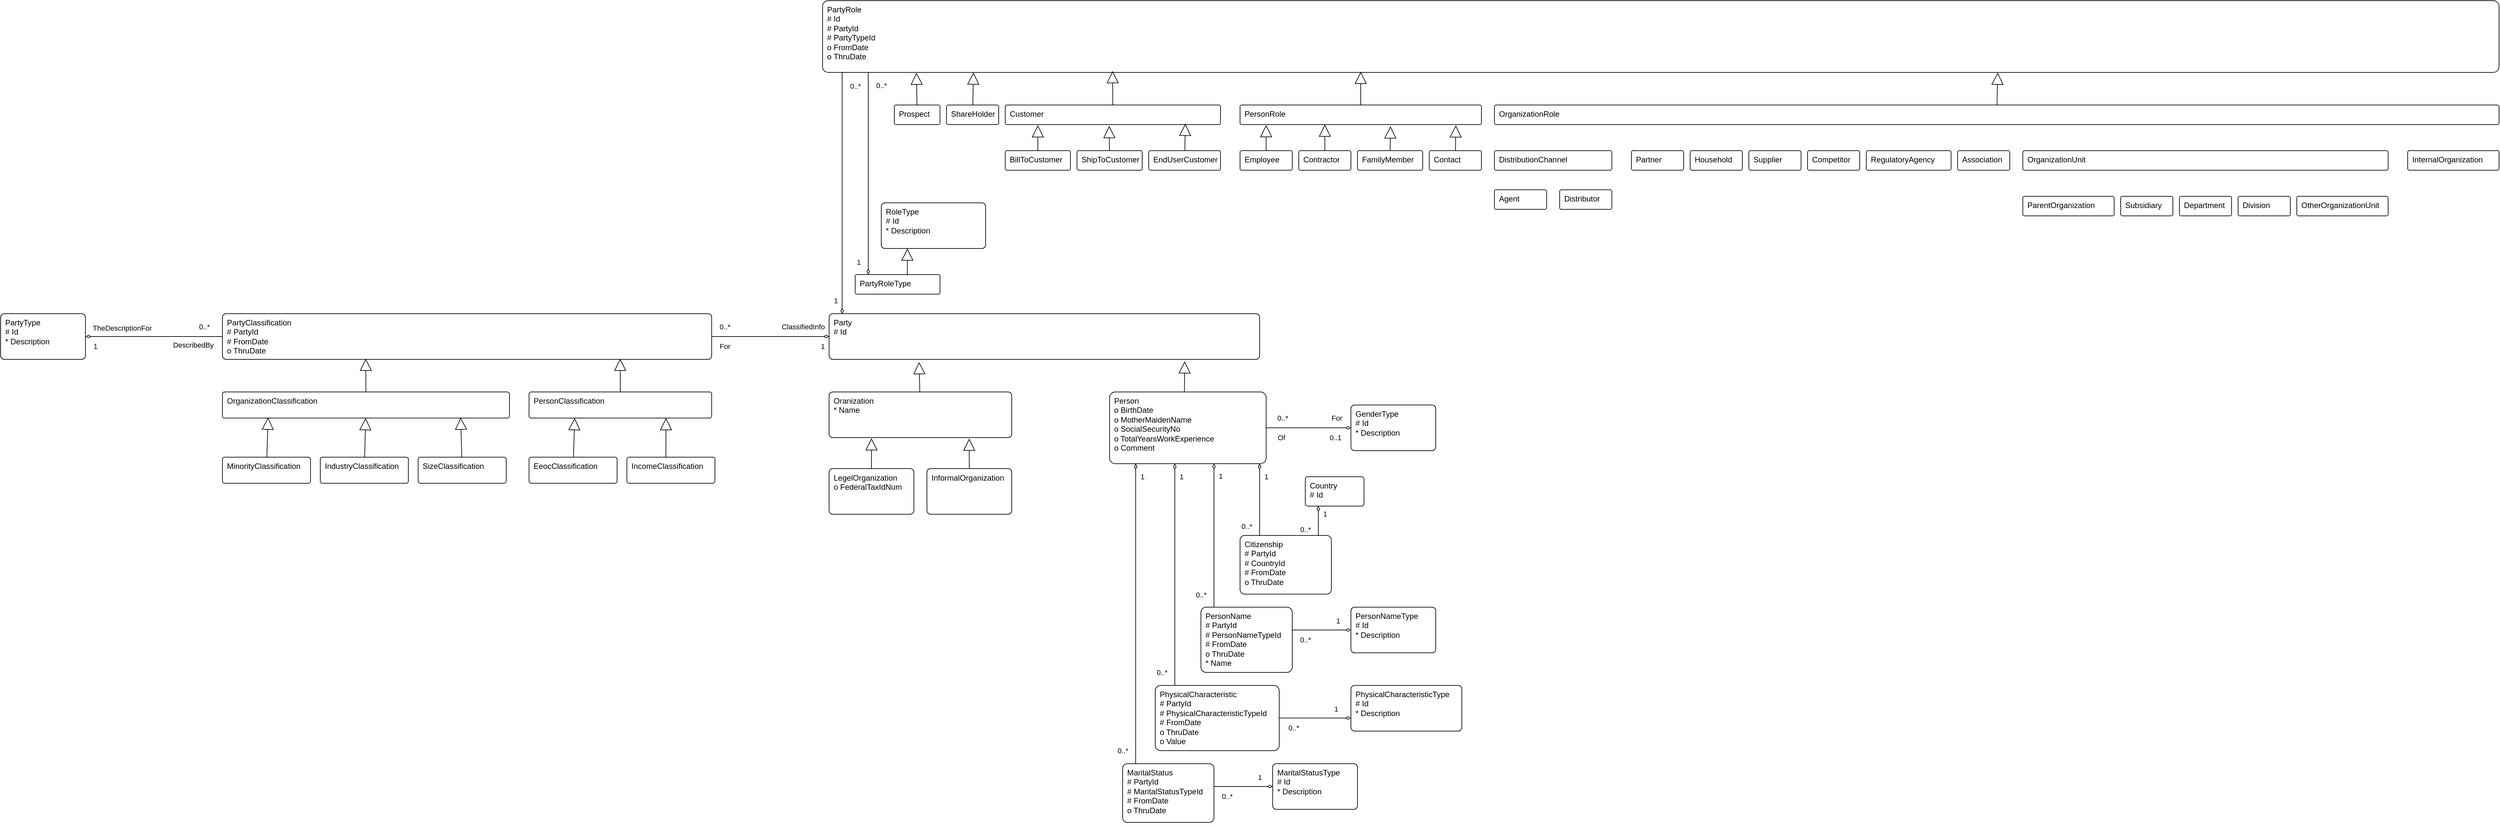 <mxfile version="28.2.5">
  <diagram name="Page-1" id="4uIdvguv9pVf20NWQkQT">
    <mxGraphModel dx="2310" dy="1396" grid="1" gridSize="10" guides="1" tooltips="1" connect="1" arrows="1" fold="1" page="1" pageScale="1" pageWidth="850" pageHeight="1100" math="0" shadow="0">
      <root>
        <mxCell id="0" />
        <mxCell id="1" parent="0" />
        <mxCell id="b6r_saqUjiUizNk9s3t6-1" value="&lt;div&gt;&lt;span style=&quot;background-color: transparent; color: light-dark(rgb(0, 0, 0), rgb(255, 255, 255));&quot;&gt;Party&lt;/span&gt;&lt;/div&gt;&lt;div&gt;&lt;div&gt;# Id&lt;/div&gt;&lt;/div&gt;&lt;div&gt;&lt;span style=&quot;background-color: transparent; color: light-dark(rgb(0, 0, 0), rgb(255, 255, 255));&quot;&gt;&lt;br&gt;&lt;/span&gt;&lt;/div&gt;" style="rounded=1;whiteSpace=wrap;html=1;verticalAlign=top;align=left;spacingTop=0;spacingLeft=5;arcSize=8;" parent="1" vertex="1">
          <mxGeometry x="380" y="90" width="660" height="70" as="geometry" />
        </mxCell>
        <mxCell id="Ks3XvHl5-VVqE8Jf7tJ_-1" value="&lt;div&gt;&lt;span style=&quot;background-color: transparent; color: light-dark(rgb(0, 0, 0), rgb(255, 255, 255));&quot;&gt;Oranization&lt;/span&gt;&lt;/div&gt;&lt;div&gt;&lt;div&gt;* Name&lt;/div&gt;&lt;/div&gt;&lt;div&gt;&lt;span style=&quot;background-color: transparent; color: light-dark(rgb(0, 0, 0), rgb(255, 255, 255));&quot;&gt;&lt;br&gt;&lt;/span&gt;&lt;/div&gt;" style="rounded=1;whiteSpace=wrap;html=1;verticalAlign=top;align=left;spacingTop=0;spacingLeft=5;arcSize=8;" vertex="1" parent="1">
          <mxGeometry x="380" y="210" width="280" height="70" as="geometry" />
        </mxCell>
        <mxCell id="Ks3XvHl5-VVqE8Jf7tJ_-2" value="" style="endArrow=block;endSize=16;endFill=0;html=1;rounded=0;entryX=0.209;entryY=1.06;entryDx=0;entryDy=0;entryPerimeter=0;" edge="1" parent="1" source="Ks3XvHl5-VVqE8Jf7tJ_-1" target="b6r_saqUjiUizNk9s3t6-1">
          <mxGeometry width="160" relative="1" as="geometry">
            <mxPoint x="660" y="160" as="sourcePoint" />
            <mxPoint x="820" y="160" as="targetPoint" />
          </mxGeometry>
        </mxCell>
        <mxCell id="Ks3XvHl5-VVqE8Jf7tJ_-6" style="edgeStyle=orthogonalEdgeStyle;rounded=0;orthogonalLoop=1;jettySize=auto;html=1;startArrow=none;startFill=0;endArrow=diamondThin;endFill=0;" edge="1" parent="1" source="Ks3XvHl5-VVqE8Jf7tJ_-3" target="Ks3XvHl5-VVqE8Jf7tJ_-5">
          <mxGeometry relative="1" as="geometry" />
        </mxCell>
        <mxCell id="Ks3XvHl5-VVqE8Jf7tJ_-7" value="0..*" style="edgeLabel;html=1;align=center;verticalAlign=middle;resizable=0;points=[];" vertex="1" connectable="0" parent="Ks3XvHl5-VVqE8Jf7tJ_-6">
          <mxGeometry x="-0.464" relative="1" as="geometry">
            <mxPoint x="-10" y="-15" as="offset" />
          </mxGeometry>
        </mxCell>
        <mxCell id="Ks3XvHl5-VVqE8Jf7tJ_-8" value="0..1" style="edgeLabel;html=1;align=center;verticalAlign=middle;resizable=0;points=[];" vertex="1" connectable="0" parent="Ks3XvHl5-VVqE8Jf7tJ_-6">
          <mxGeometry x="0.629" relative="1" as="geometry">
            <mxPoint y="15" as="offset" />
          </mxGeometry>
        </mxCell>
        <mxCell id="Ks3XvHl5-VVqE8Jf7tJ_-9" value="Of" style="edgeLabel;html=1;align=center;verticalAlign=middle;resizable=0;points=[];" vertex="1" connectable="0" parent="Ks3XvHl5-VVqE8Jf7tJ_-6">
          <mxGeometry x="-0.644" y="-1" relative="1" as="geometry">
            <mxPoint y="14" as="offset" />
          </mxGeometry>
        </mxCell>
        <mxCell id="Ks3XvHl5-VVqE8Jf7tJ_-10" value="For" style="edgeLabel;html=1;align=center;verticalAlign=middle;resizable=0;points=[];" vertex="1" connectable="0" parent="Ks3XvHl5-VVqE8Jf7tJ_-6">
          <mxGeometry x="0.654" y="1" relative="1" as="geometry">
            <mxPoint y="-14" as="offset" />
          </mxGeometry>
        </mxCell>
        <mxCell id="Ks3XvHl5-VVqE8Jf7tJ_-3" value="&lt;div&gt;&lt;span style=&quot;background-color: transparent; color: light-dark(rgb(0, 0, 0), rgb(255, 255, 255));&quot;&gt;Person&lt;/span&gt;&lt;/div&gt;&lt;div&gt;&lt;div&gt;o BirthDate&lt;/div&gt;&lt;/div&gt;&lt;div&gt;o MotherMaidenName&lt;/div&gt;&lt;div&gt;o SocialSecurityNo&lt;/div&gt;&lt;div&gt;o TotalYearsWorkExperience&lt;/div&gt;&lt;div&gt;o Comment&lt;/div&gt;&lt;div&gt;&lt;span style=&quot;background-color: transparent; color: light-dark(rgb(0, 0, 0), rgb(255, 255, 255));&quot;&gt;&lt;br&gt;&lt;/span&gt;&lt;/div&gt;" style="rounded=1;whiteSpace=wrap;html=1;verticalAlign=top;align=left;spacingTop=0;spacingLeft=5;arcSize=8;" vertex="1" parent="1">
          <mxGeometry x="810" y="210" width="240" height="110" as="geometry" />
        </mxCell>
        <mxCell id="Ks3XvHl5-VVqE8Jf7tJ_-4" value="" style="endArrow=block;endSize=16;endFill=0;html=1;rounded=0;entryX=0.826;entryY=1.043;entryDx=0;entryDy=0;entryPerimeter=0;exitX=0.478;exitY=0.004;exitDx=0;exitDy=0;exitPerimeter=0;" edge="1" parent="1" source="Ks3XvHl5-VVqE8Jf7tJ_-3" target="b6r_saqUjiUizNk9s3t6-1">
          <mxGeometry width="160" relative="1" as="geometry">
            <mxPoint x="650" y="270" as="sourcePoint" />
            <mxPoint x="725" y="200" as="targetPoint" />
          </mxGeometry>
        </mxCell>
        <mxCell id="Ks3XvHl5-VVqE8Jf7tJ_-5" value="&lt;div&gt;&lt;span style=&quot;background-color: transparent; color: light-dark(rgb(0, 0, 0), rgb(255, 255, 255));&quot;&gt;GenderType&lt;/span&gt;&lt;/div&gt;&lt;div&gt;&lt;div&gt;# Id&lt;/div&gt;&lt;/div&gt;&lt;div&gt;* Description&lt;/div&gt;&lt;div&gt;&lt;span style=&quot;background-color: transparent; color: light-dark(rgb(0, 0, 0), rgb(255, 255, 255));&quot;&gt;&lt;br&gt;&lt;/span&gt;&lt;/div&gt;" style="rounded=1;whiteSpace=wrap;html=1;verticalAlign=top;align=left;spacingTop=0;spacingLeft=5;arcSize=8;" vertex="1" parent="1">
          <mxGeometry x="1180" y="230" width="130" height="70" as="geometry" />
        </mxCell>
        <mxCell id="Ks3XvHl5-VVqE8Jf7tJ_-11" value="&lt;div&gt;&lt;span style=&quot;background-color: transparent; color: light-dark(rgb(0, 0, 0), rgb(255, 255, 255));&quot;&gt;LegelOrganization&lt;/span&gt;&lt;/div&gt;&lt;div&gt;&lt;div&gt;o FederalTaxIdNum&lt;/div&gt;&lt;/div&gt;" style="rounded=1;whiteSpace=wrap;html=1;verticalAlign=top;align=left;spacingTop=0;spacingLeft=5;arcSize=8;" vertex="1" parent="1">
          <mxGeometry x="380" y="327.5" width="130" height="70" as="geometry" />
        </mxCell>
        <mxCell id="Ks3XvHl5-VVqE8Jf7tJ_-12" value="&lt;div&gt;&lt;span style=&quot;background-color: transparent; color: light-dark(rgb(0, 0, 0), rgb(255, 255, 255));&quot;&gt;InformalOrganization&lt;/span&gt;&lt;/div&gt;&lt;div&gt;&lt;br&gt;&lt;/div&gt;" style="rounded=1;whiteSpace=wrap;html=1;verticalAlign=top;align=left;spacingTop=0;spacingLeft=5;arcSize=8;" vertex="1" parent="1">
          <mxGeometry x="530" y="327.5" width="130" height="70" as="geometry" />
        </mxCell>
        <mxCell id="Ks3XvHl5-VVqE8Jf7tJ_-13" value="" style="endArrow=block;endSize=16;endFill=0;html=1;rounded=0;" edge="1" parent="1" source="Ks3XvHl5-VVqE8Jf7tJ_-11">
          <mxGeometry width="160" relative="1" as="geometry">
            <mxPoint x="530" y="360" as="sourcePoint" />
            <mxPoint x="445" y="281" as="targetPoint" />
          </mxGeometry>
        </mxCell>
        <mxCell id="Ks3XvHl5-VVqE8Jf7tJ_-14" value="" style="endArrow=block;endSize=16;endFill=0;html=1;rounded=0;entryX=0.767;entryY=1.022;entryDx=0;entryDy=0;entryPerimeter=0;" edge="1" parent="1" source="Ks3XvHl5-VVqE8Jf7tJ_-12" target="Ks3XvHl5-VVqE8Jf7tJ_-1">
          <mxGeometry width="160" relative="1" as="geometry">
            <mxPoint x="570" y="360" as="sourcePoint" />
            <mxPoint x="612" y="310" as="targetPoint" />
          </mxGeometry>
        </mxCell>
        <mxCell id="Ks3XvHl5-VVqE8Jf7tJ_-21" value="&lt;div&gt;&lt;span style=&quot;background-color: transparent; color: light-dark(rgb(0, 0, 0), rgb(255, 255, 255));&quot;&gt;PartyClassification&lt;/span&gt;&lt;/div&gt;&lt;div&gt;&lt;div&gt;# PartyId&lt;/div&gt;&lt;div&gt;# FromDate&lt;/div&gt;&lt;/div&gt;&lt;div&gt;o ThruDate&lt;/div&gt;&lt;div&gt;&lt;span style=&quot;background-color: transparent; color: light-dark(rgb(0, 0, 0), rgb(255, 255, 255));&quot;&gt;&lt;br&gt;&lt;/span&gt;&lt;/div&gt;" style="rounded=1;whiteSpace=wrap;html=1;verticalAlign=top;align=left;spacingTop=0;spacingLeft=5;arcSize=8;" vertex="1" parent="1">
          <mxGeometry x="-550" y="90" width="750" height="70" as="geometry" />
        </mxCell>
        <mxCell id="Ks3XvHl5-VVqE8Jf7tJ_-22" value="&lt;div&gt;&lt;span style=&quot;background-color: transparent; color: light-dark(rgb(0, 0, 0), rgb(255, 255, 255));&quot;&gt;PartyType&lt;/span&gt;&lt;/div&gt;&lt;div&gt;&lt;div&gt;# Id&lt;/div&gt;&lt;/div&gt;&lt;div&gt;* Description&lt;/div&gt;&lt;div&gt;&lt;span style=&quot;background-color: transparent; color: light-dark(rgb(0, 0, 0), rgb(255, 255, 255));&quot;&gt;&lt;br&gt;&lt;/span&gt;&lt;/div&gt;" style="rounded=1;whiteSpace=wrap;html=1;verticalAlign=top;align=left;spacingTop=0;spacingLeft=5;arcSize=8;" vertex="1" parent="1">
          <mxGeometry x="-890" y="90" width="130" height="70" as="geometry" />
        </mxCell>
        <mxCell id="Ks3XvHl5-VVqE8Jf7tJ_-23" style="edgeStyle=orthogonalEdgeStyle;rounded=0;orthogonalLoop=1;jettySize=auto;html=1;startArrow=none;startFill=0;endArrow=diamondThin;endFill=0;" edge="1" parent="1" source="Ks3XvHl5-VVqE8Jf7tJ_-21" target="b6r_saqUjiUizNk9s3t6-1">
          <mxGeometry relative="1" as="geometry">
            <mxPoint x="70" y="130" as="sourcePoint" />
            <mxPoint x="260" y="130" as="targetPoint" />
          </mxGeometry>
        </mxCell>
        <mxCell id="Ks3XvHl5-VVqE8Jf7tJ_-24" value="0..*" style="edgeLabel;html=1;align=center;verticalAlign=middle;resizable=0;points=[];" vertex="1" connectable="0" parent="Ks3XvHl5-VVqE8Jf7tJ_-23">
          <mxGeometry x="-0.464" relative="1" as="geometry">
            <mxPoint x="-28" y="-15" as="offset" />
          </mxGeometry>
        </mxCell>
        <mxCell id="Ks3XvHl5-VVqE8Jf7tJ_-25" value="1" style="edgeLabel;html=1;align=center;verticalAlign=middle;resizable=0;points=[];" vertex="1" connectable="0" parent="Ks3XvHl5-VVqE8Jf7tJ_-23">
          <mxGeometry x="0.629" relative="1" as="geometry">
            <mxPoint x="23" y="15" as="offset" />
          </mxGeometry>
        </mxCell>
        <mxCell id="Ks3XvHl5-VVqE8Jf7tJ_-26" value="For" style="edgeLabel;html=1;align=center;verticalAlign=middle;resizable=0;points=[];rotation=0;" vertex="1" connectable="0" parent="Ks3XvHl5-VVqE8Jf7tJ_-23">
          <mxGeometry x="-0.644" y="-1" relative="1" as="geometry">
            <mxPoint x="-12" y="14" as="offset" />
          </mxGeometry>
        </mxCell>
        <mxCell id="Ks3XvHl5-VVqE8Jf7tJ_-27" value="ClassifiedInfo" style="edgeLabel;html=1;align=center;verticalAlign=middle;resizable=0;points=[];" vertex="1" connectable="0" parent="Ks3XvHl5-VVqE8Jf7tJ_-23">
          <mxGeometry x="0.654" y="1" relative="1" as="geometry">
            <mxPoint x="-9" y="-14" as="offset" />
          </mxGeometry>
        </mxCell>
        <mxCell id="Ks3XvHl5-VVqE8Jf7tJ_-28" style="edgeStyle=orthogonalEdgeStyle;rounded=0;orthogonalLoop=1;jettySize=auto;html=1;startArrow=none;startFill=0;endArrow=diamondThin;endFill=0;" edge="1" parent="1" source="Ks3XvHl5-VVqE8Jf7tJ_-21" target="Ks3XvHl5-VVqE8Jf7tJ_-22">
          <mxGeometry relative="1" as="geometry">
            <mxPoint x="-200" y="190" as="sourcePoint" />
            <mxPoint x="-10" y="190" as="targetPoint" />
          </mxGeometry>
        </mxCell>
        <mxCell id="Ks3XvHl5-VVqE8Jf7tJ_-29" value="0..*" style="edgeLabel;html=1;align=center;verticalAlign=middle;resizable=0;points=[];" vertex="1" connectable="0" parent="Ks3XvHl5-VVqE8Jf7tJ_-28">
          <mxGeometry x="-0.464" relative="1" as="geometry">
            <mxPoint x="28" y="-15" as="offset" />
          </mxGeometry>
        </mxCell>
        <mxCell id="Ks3XvHl5-VVqE8Jf7tJ_-30" value="1" style="edgeLabel;html=1;align=center;verticalAlign=middle;resizable=0;points=[];" vertex="1" connectable="0" parent="Ks3XvHl5-VVqE8Jf7tJ_-28">
          <mxGeometry x="0.629" relative="1" as="geometry">
            <mxPoint x="-24" y="15" as="offset" />
          </mxGeometry>
        </mxCell>
        <mxCell id="Ks3XvHl5-VVqE8Jf7tJ_-31" value="DescribedBy" style="edgeLabel;html=1;align=center;verticalAlign=middle;resizable=0;points=[];" vertex="1" connectable="0" parent="Ks3XvHl5-VVqE8Jf7tJ_-28">
          <mxGeometry x="-0.644" y="-1" relative="1" as="geometry">
            <mxPoint x="-8" y="14" as="offset" />
          </mxGeometry>
        </mxCell>
        <mxCell id="Ks3XvHl5-VVqE8Jf7tJ_-32" value="TheDescriptionFor" style="edgeLabel;html=1;align=center;verticalAlign=middle;resizable=0;points=[];" vertex="1" connectable="0" parent="Ks3XvHl5-VVqE8Jf7tJ_-28">
          <mxGeometry x="0.654" y="1" relative="1" as="geometry">
            <mxPoint x="19" y="-14" as="offset" />
          </mxGeometry>
        </mxCell>
        <mxCell id="Ks3XvHl5-VVqE8Jf7tJ_-33" value="&lt;div&gt;&lt;span style=&quot;background-color: transparent; color: light-dark(rgb(0, 0, 0), rgb(255, 255, 255));&quot;&gt;OrganizationClassification&lt;/span&gt;&lt;/div&gt;" style="rounded=1;whiteSpace=wrap;html=1;verticalAlign=top;align=left;spacingTop=0;spacingLeft=5;arcSize=8;" vertex="1" parent="1">
          <mxGeometry x="-550" y="210" width="440" height="40" as="geometry" />
        </mxCell>
        <mxCell id="Ks3XvHl5-VVqE8Jf7tJ_-34" value="&lt;div&gt;&lt;span style=&quot;background-color: transparent; color: light-dark(rgb(0, 0, 0), rgb(255, 255, 255));&quot;&gt;PersonClassification&lt;/span&gt;&lt;/div&gt;" style="rounded=1;whiteSpace=wrap;html=1;verticalAlign=top;align=left;spacingTop=0;spacingLeft=5;arcSize=8;" vertex="1" parent="1">
          <mxGeometry x="-80" y="210" width="280" height="40" as="geometry" />
        </mxCell>
        <mxCell id="Ks3XvHl5-VVqE8Jf7tJ_-35" value="&lt;div&gt;&lt;span style=&quot;background-color: transparent; color: light-dark(rgb(0, 0, 0), rgb(255, 255, 255));&quot;&gt;MinorityClassification&lt;/span&gt;&lt;/div&gt;" style="rounded=1;whiteSpace=wrap;html=1;verticalAlign=top;align=left;spacingTop=0;spacingLeft=5;arcSize=8;" vertex="1" parent="1">
          <mxGeometry x="-550" y="310" width="135" height="40" as="geometry" />
        </mxCell>
        <mxCell id="Ks3XvHl5-VVqE8Jf7tJ_-36" value="&lt;div&gt;&lt;span style=&quot;background-color: transparent; color: light-dark(rgb(0, 0, 0), rgb(255, 255, 255));&quot;&gt;IndustryClassification&lt;/span&gt;&lt;/div&gt;" style="rounded=1;whiteSpace=wrap;html=1;verticalAlign=top;align=left;spacingTop=0;spacingLeft=5;arcSize=8;" vertex="1" parent="1">
          <mxGeometry x="-400" y="310" width="135" height="40" as="geometry" />
        </mxCell>
        <mxCell id="Ks3XvHl5-VVqE8Jf7tJ_-37" value="&lt;div&gt;&lt;span style=&quot;background-color: transparent; color: light-dark(rgb(0, 0, 0), rgb(255, 255, 255));&quot;&gt;SizeClassification&lt;/span&gt;&lt;/div&gt;" style="rounded=1;whiteSpace=wrap;html=1;verticalAlign=top;align=left;spacingTop=0;spacingLeft=5;arcSize=8;" vertex="1" parent="1">
          <mxGeometry x="-250" y="310" width="135" height="40" as="geometry" />
        </mxCell>
        <mxCell id="Ks3XvHl5-VVqE8Jf7tJ_-38" value="&lt;div&gt;&lt;span style=&quot;background-color: transparent; color: light-dark(rgb(0, 0, 0), rgb(255, 255, 255));&quot;&gt;EeocClassification&lt;/span&gt;&lt;/div&gt;" style="rounded=1;whiteSpace=wrap;html=1;verticalAlign=top;align=left;spacingTop=0;spacingLeft=5;arcSize=8;" vertex="1" parent="1">
          <mxGeometry x="-80" y="310" width="135" height="40" as="geometry" />
        </mxCell>
        <mxCell id="Ks3XvHl5-VVqE8Jf7tJ_-39" value="&lt;div&gt;&lt;span style=&quot;background-color: transparent; color: light-dark(rgb(0, 0, 0), rgb(255, 255, 255));&quot;&gt;IncomeClassification&lt;/span&gt;&lt;/div&gt;" style="rounded=1;whiteSpace=wrap;html=1;verticalAlign=top;align=left;spacingTop=0;spacingLeft=5;arcSize=8;" vertex="1" parent="1">
          <mxGeometry x="70" y="310" width="135" height="40" as="geometry" />
        </mxCell>
        <mxCell id="Ks3XvHl5-VVqE8Jf7tJ_-40" value="" style="endArrow=block;endSize=16;endFill=0;html=1;rounded=0;entryX=0.293;entryY=0.986;entryDx=0;entryDy=0;entryPerimeter=0;" edge="1" parent="1" source="Ks3XvHl5-VVqE8Jf7tJ_-33" target="Ks3XvHl5-VVqE8Jf7tJ_-21">
          <mxGeometry width="160" relative="1" as="geometry">
            <mxPoint x="-150" y="250" as="sourcePoint" />
            <mxPoint x="-96" y="200" as="targetPoint" />
          </mxGeometry>
        </mxCell>
        <mxCell id="Ks3XvHl5-VVqE8Jf7tJ_-41" value="" style="endArrow=block;endSize=16;endFill=0;html=1;rounded=0;entryX=0.813;entryY=0.986;entryDx=0;entryDy=0;entryPerimeter=0;" edge="1" parent="1" source="Ks3XvHl5-VVqE8Jf7tJ_-34" target="Ks3XvHl5-VVqE8Jf7tJ_-21">
          <mxGeometry width="160" relative="1" as="geometry">
            <mxPoint x="60" y="220" as="sourcePoint" />
            <mxPoint x="114" y="170" as="targetPoint" />
          </mxGeometry>
        </mxCell>
        <mxCell id="Ks3XvHl5-VVqE8Jf7tJ_-42" value="" style="endArrow=block;endSize=16;endFill=0;html=1;rounded=0;entryX=0.159;entryY=0.983;entryDx=0;entryDy=0;entryPerimeter=0;" edge="1" parent="1" source="Ks3XvHl5-VVqE8Jf7tJ_-35" target="Ks3XvHl5-VVqE8Jf7tJ_-33">
          <mxGeometry width="160" relative="1" as="geometry">
            <mxPoint x="-100" y="360" as="sourcePoint" />
            <mxPoint x="-38" y="310" as="targetPoint" />
          </mxGeometry>
        </mxCell>
        <mxCell id="Ks3XvHl5-VVqE8Jf7tJ_-43" value="" style="endArrow=block;endSize=16;endFill=0;html=1;rounded=0;" edge="1" parent="1" source="Ks3XvHl5-VVqE8Jf7tJ_-36" target="Ks3XvHl5-VVqE8Jf7tJ_-33">
          <mxGeometry width="160" relative="1" as="geometry">
            <mxPoint x="-170" y="410" as="sourcePoint" />
            <mxPoint x="-40" y="310" as="targetPoint" />
          </mxGeometry>
        </mxCell>
        <mxCell id="Ks3XvHl5-VVqE8Jf7tJ_-44" value="" style="endArrow=block;endSize=16;endFill=0;html=1;rounded=0;entryX=0.83;entryY=0.983;entryDx=0;entryDy=0;entryPerimeter=0;" edge="1" parent="1" source="Ks3XvHl5-VVqE8Jf7tJ_-37" target="Ks3XvHl5-VVqE8Jf7tJ_-33">
          <mxGeometry width="160" relative="1" as="geometry">
            <mxPoint x="-110" y="500" as="sourcePoint" />
            <mxPoint x="20" y="400" as="targetPoint" />
          </mxGeometry>
        </mxCell>
        <mxCell id="Ks3XvHl5-VVqE8Jf7tJ_-45" value="" style="endArrow=block;endSize=16;endFill=0;html=1;rounded=0;entryX=0.25;entryY=1;entryDx=0;entryDy=0;" edge="1" parent="1" source="Ks3XvHl5-VVqE8Jf7tJ_-38" target="Ks3XvHl5-VVqE8Jf7tJ_-34">
          <mxGeometry width="160" relative="1" as="geometry">
            <mxPoint x="-90" y="580" as="sourcePoint" />
            <mxPoint x="40" y="480" as="targetPoint" />
          </mxGeometry>
        </mxCell>
        <mxCell id="Ks3XvHl5-VVqE8Jf7tJ_-46" value="" style="endArrow=block;endSize=16;endFill=0;html=1;rounded=0;entryX=0.75;entryY=1;entryDx=0;entryDy=0;exitX=0.443;exitY=-0.014;exitDx=0;exitDy=0;exitPerimeter=0;" edge="1" parent="1" source="Ks3XvHl5-VVqE8Jf7tJ_-39" target="Ks3XvHl5-VVqE8Jf7tJ_-34">
          <mxGeometry width="160" relative="1" as="geometry">
            <mxPoint x="140" y="560" as="sourcePoint" />
            <mxPoint x="270" y="460" as="targetPoint" />
          </mxGeometry>
        </mxCell>
        <mxCell id="Ks3XvHl5-VVqE8Jf7tJ_-49" style="edgeStyle=orthogonalEdgeStyle;rounded=0;orthogonalLoop=1;jettySize=auto;html=1;endArrow=diamondThin;endFill=0;" edge="1" parent="1" source="Ks3XvHl5-VVqE8Jf7tJ_-47" target="Ks3XvHl5-VVqE8Jf7tJ_-48">
          <mxGeometry relative="1" as="geometry">
            <Array as="points">
              <mxPoint x="1130" y="410" />
              <mxPoint x="1130" y="410" />
            </Array>
          </mxGeometry>
        </mxCell>
        <mxCell id="Ks3XvHl5-VVqE8Jf7tJ_-51" value="1" style="edgeLabel;html=1;align=center;verticalAlign=middle;resizable=0;points=[];" vertex="1" connectable="0" parent="Ks3XvHl5-VVqE8Jf7tJ_-49">
          <mxGeometry x="0.48" y="-2" relative="1" as="geometry">
            <mxPoint x="8" as="offset" />
          </mxGeometry>
        </mxCell>
        <mxCell id="Ks3XvHl5-VVqE8Jf7tJ_-52" value="0..*" style="edgeLabel;html=1;align=center;verticalAlign=middle;resizable=0;points=[];" vertex="1" connectable="0" parent="Ks3XvHl5-VVqE8Jf7tJ_-49">
          <mxGeometry x="-0.574" relative="1" as="geometry">
            <mxPoint x="-20" as="offset" />
          </mxGeometry>
        </mxCell>
        <mxCell id="Ks3XvHl5-VVqE8Jf7tJ_-47" value="&lt;div&gt;&lt;span style=&quot;background-color: transparent; color: light-dark(rgb(0, 0, 0), rgb(255, 255, 255));&quot;&gt;Citizenship&lt;/span&gt;&lt;/div&gt;&lt;div&gt;&lt;div&gt;#&amp;nbsp;&lt;span style=&quot;background-color: transparent; color: light-dark(rgb(0, 0, 0), rgb(255, 255, 255));&quot;&gt;PartyId&lt;/span&gt;&lt;/div&gt;&lt;/div&gt;&lt;div&gt;# CountryId&lt;/div&gt;&lt;div&gt;# FromDate&lt;/div&gt;&lt;div&gt;o ThruDate&lt;/div&gt;&lt;div&gt;&lt;span style=&quot;background-color: transparent; color: light-dark(rgb(0, 0, 0), rgb(255, 255, 255));&quot;&gt;&lt;br&gt;&lt;/span&gt;&lt;/div&gt;" style="rounded=1;whiteSpace=wrap;html=1;verticalAlign=top;align=left;spacingTop=0;spacingLeft=5;arcSize=8;" vertex="1" parent="1">
          <mxGeometry x="1010" y="430" width="140" height="90" as="geometry" />
        </mxCell>
        <mxCell id="Ks3XvHl5-VVqE8Jf7tJ_-48" value="&lt;div&gt;&lt;span style=&quot;background-color: transparent; color: light-dark(rgb(0, 0, 0), rgb(255, 255, 255));&quot;&gt;Country&lt;/span&gt;&lt;/div&gt;&lt;div&gt;&lt;div&gt;# Id&lt;/div&gt;&lt;/div&gt;&lt;div&gt;&lt;span style=&quot;background-color: transparent; color: light-dark(rgb(0, 0, 0), rgb(255, 255, 255));&quot;&gt;&lt;br&gt;&lt;/span&gt;&lt;/div&gt;" style="rounded=1;whiteSpace=wrap;html=1;verticalAlign=top;align=left;spacingTop=0;spacingLeft=5;arcSize=8;" vertex="1" parent="1">
          <mxGeometry x="1110" y="340" width="90" height="45" as="geometry" />
        </mxCell>
        <mxCell id="Ks3XvHl5-VVqE8Jf7tJ_-50" style="edgeStyle=orthogonalEdgeStyle;rounded=0;orthogonalLoop=1;jettySize=auto;html=1;endArrow=diamondThin;endFill=0;" edge="1" parent="1" source="Ks3XvHl5-VVqE8Jf7tJ_-47" target="Ks3XvHl5-VVqE8Jf7tJ_-3">
          <mxGeometry relative="1" as="geometry">
            <mxPoint x="1050" y="445" as="sourcePoint" />
            <mxPoint x="1050" y="380" as="targetPoint" />
            <Array as="points">
              <mxPoint x="1040" y="350" />
              <mxPoint x="1040" y="350" />
            </Array>
          </mxGeometry>
        </mxCell>
        <mxCell id="Ks3XvHl5-VVqE8Jf7tJ_-53" value="0..*" style="edgeLabel;html=1;align=center;verticalAlign=middle;resizable=0;points=[];" vertex="1" connectable="0" parent="Ks3XvHl5-VVqE8Jf7tJ_-50">
          <mxGeometry x="-0.747" y="1" relative="1" as="geometry">
            <mxPoint x="-19" as="offset" />
          </mxGeometry>
        </mxCell>
        <mxCell id="Ks3XvHl5-VVqE8Jf7tJ_-54" value="1" style="edgeLabel;html=1;align=center;verticalAlign=middle;resizable=0;points=[];" vertex="1" connectable="0" parent="Ks3XvHl5-VVqE8Jf7tJ_-50">
          <mxGeometry x="0.713" y="1" relative="1" as="geometry">
            <mxPoint x="11" y="4" as="offset" />
          </mxGeometry>
        </mxCell>
        <mxCell id="Ks3XvHl5-VVqE8Jf7tJ_-55" value="&lt;div&gt;&lt;span style=&quot;background-color: transparent; color: light-dark(rgb(0, 0, 0), rgb(255, 255, 255));&quot;&gt;PersonName&lt;/span&gt;&lt;/div&gt;&lt;div&gt;&lt;div&gt;# PartyId&lt;/div&gt;&lt;/div&gt;&lt;div&gt;# PersonNameTypeId&lt;/div&gt;&lt;div&gt;# FromDate&lt;/div&gt;&lt;div&gt;o ThruDate&lt;/div&gt;&lt;div&gt;* Name&lt;/div&gt;&lt;div&gt;&lt;span style=&quot;background-color: transparent; color: light-dark(rgb(0, 0, 0), rgb(255, 255, 255));&quot;&gt;&lt;br&gt;&lt;/span&gt;&lt;/div&gt;" style="rounded=1;whiteSpace=wrap;html=1;verticalAlign=top;align=left;spacingTop=0;spacingLeft=5;arcSize=8;" vertex="1" parent="1">
          <mxGeometry x="950" y="540" width="140" height="100" as="geometry" />
        </mxCell>
        <mxCell id="Ks3XvHl5-VVqE8Jf7tJ_-56" value="&lt;div&gt;&lt;span style=&quot;background-color: transparent; color: light-dark(rgb(0, 0, 0), rgb(255, 255, 255));&quot;&gt;PersonNameType&lt;/span&gt;&lt;/div&gt;&lt;div&gt;&lt;div&gt;# Id&lt;/div&gt;&lt;/div&gt;&lt;div&gt;* Description&lt;/div&gt;&lt;div&gt;&lt;span style=&quot;background-color: transparent; color: light-dark(rgb(0, 0, 0), rgb(255, 255, 255));&quot;&gt;&lt;br&gt;&lt;/span&gt;&lt;/div&gt;" style="rounded=1;whiteSpace=wrap;html=1;verticalAlign=top;align=left;spacingTop=0;spacingLeft=5;arcSize=8;" vertex="1" parent="1">
          <mxGeometry x="1180" y="540" width="130" height="70" as="geometry" />
        </mxCell>
        <mxCell id="Ks3XvHl5-VVqE8Jf7tJ_-57" style="edgeStyle=orthogonalEdgeStyle;rounded=0;orthogonalLoop=1;jettySize=auto;html=1;endArrow=diamondThin;endFill=0;" edge="1" parent="1" source="Ks3XvHl5-VVqE8Jf7tJ_-55" target="Ks3XvHl5-VVqE8Jf7tJ_-3">
          <mxGeometry relative="1" as="geometry">
            <mxPoint x="950" y="510" as="sourcePoint" />
            <mxPoint x="950" y="390" as="targetPoint" />
            <Array as="points">
              <mxPoint x="970" y="380" />
              <mxPoint x="970" y="380" />
            </Array>
          </mxGeometry>
        </mxCell>
        <mxCell id="Ks3XvHl5-VVqE8Jf7tJ_-58" value="0..*" style="edgeLabel;html=1;align=center;verticalAlign=middle;resizable=0;points=[];" vertex="1" connectable="0" parent="Ks3XvHl5-VVqE8Jf7tJ_-57">
          <mxGeometry x="-0.747" y="1" relative="1" as="geometry">
            <mxPoint x="-19" y="9" as="offset" />
          </mxGeometry>
        </mxCell>
        <mxCell id="Ks3XvHl5-VVqE8Jf7tJ_-59" value="1" style="edgeLabel;html=1;align=center;verticalAlign=middle;resizable=0;points=[];" vertex="1" connectable="0" parent="Ks3XvHl5-VVqE8Jf7tJ_-57">
          <mxGeometry x="0.713" y="1" relative="1" as="geometry">
            <mxPoint x="11" y="-13" as="offset" />
          </mxGeometry>
        </mxCell>
        <mxCell id="Ks3XvHl5-VVqE8Jf7tJ_-60" style="edgeStyle=orthogonalEdgeStyle;rounded=0;orthogonalLoop=1;jettySize=auto;html=1;endArrow=diamondThin;endFill=0;" edge="1" parent="1" source="Ks3XvHl5-VVqE8Jf7tJ_-55" target="Ks3XvHl5-VVqE8Jf7tJ_-56">
          <mxGeometry relative="1" as="geometry">
            <mxPoint x="1130" y="820" as="sourcePoint" />
            <mxPoint x="1130" y="590" as="targetPoint" />
            <Array as="points">
              <mxPoint x="1110" y="575" />
              <mxPoint x="1110" y="575" />
            </Array>
          </mxGeometry>
        </mxCell>
        <mxCell id="Ks3XvHl5-VVqE8Jf7tJ_-61" value="0..*" style="edgeLabel;html=1;align=center;verticalAlign=middle;resizable=0;points=[];" vertex="1" connectable="0" parent="Ks3XvHl5-VVqE8Jf7tJ_-60">
          <mxGeometry x="-0.747" y="1" relative="1" as="geometry">
            <mxPoint x="8" y="16" as="offset" />
          </mxGeometry>
        </mxCell>
        <mxCell id="Ks3XvHl5-VVqE8Jf7tJ_-62" value="1" style="edgeLabel;html=1;align=center;verticalAlign=middle;resizable=0;points=[];" vertex="1" connectable="0" parent="Ks3XvHl5-VVqE8Jf7tJ_-60">
          <mxGeometry x="0.713" y="1" relative="1" as="geometry">
            <mxPoint x="-7" y="-13" as="offset" />
          </mxGeometry>
        </mxCell>
        <mxCell id="Ks3XvHl5-VVqE8Jf7tJ_-63" value="&lt;div&gt;&lt;span style=&quot;background-color: transparent; color: light-dark(rgb(0, 0, 0), rgb(255, 255, 255));&quot;&gt;PhysicalCharacteristic&lt;/span&gt;&lt;/div&gt;&lt;div&gt;&lt;div&gt;# PartyId&lt;/div&gt;&lt;/div&gt;&lt;div&gt;#&amp;nbsp;&lt;span style=&quot;color: light-dark(rgb(0, 0, 0), rgb(255, 255, 255)); background-color: transparent;&quot;&gt;PhysicalCharacteristic&lt;/span&gt;&lt;span style=&quot;color: light-dark(rgb(0, 0, 0), rgb(255, 255, 255)); background-color: transparent;&quot;&gt;Type&lt;/span&gt;Id&lt;/div&gt;&lt;div&gt;# FromDate&lt;/div&gt;&lt;div&gt;o ThruDate&lt;/div&gt;&lt;div&gt;o Value&lt;/div&gt;&lt;div&gt;&lt;span style=&quot;background-color: transparent; color: light-dark(rgb(0, 0, 0), rgb(255, 255, 255));&quot;&gt;&lt;br&gt;&lt;/span&gt;&lt;/div&gt;" style="rounded=1;whiteSpace=wrap;html=1;verticalAlign=top;align=left;spacingTop=0;spacingLeft=5;arcSize=8;" vertex="1" parent="1">
          <mxGeometry x="880" y="660" width="190" height="100" as="geometry" />
        </mxCell>
        <mxCell id="Ks3XvHl5-VVqE8Jf7tJ_-64" value="&lt;div&gt;&lt;span style=&quot;background-color: transparent; color: light-dark(rgb(0, 0, 0), rgb(255, 255, 255));&quot;&gt;PhysicalCharacteristic&lt;/span&gt;&lt;span style=&quot;background-color: transparent; color: light-dark(rgb(0, 0, 0), rgb(255, 255, 255));&quot;&gt;Type&lt;/span&gt;&lt;/div&gt;&lt;div&gt;&lt;div&gt;# Id&lt;/div&gt;&lt;/div&gt;&lt;div&gt;* Description&lt;/div&gt;&lt;div&gt;&lt;span style=&quot;background-color: transparent; color: light-dark(rgb(0, 0, 0), rgb(255, 255, 255));&quot;&gt;&lt;br&gt;&lt;/span&gt;&lt;/div&gt;" style="rounded=1;whiteSpace=wrap;html=1;verticalAlign=top;align=left;spacingTop=0;spacingLeft=5;arcSize=8;" vertex="1" parent="1">
          <mxGeometry x="1180" y="660" width="170" height="70" as="geometry" />
        </mxCell>
        <mxCell id="Ks3XvHl5-VVqE8Jf7tJ_-65" style="edgeStyle=orthogonalEdgeStyle;rounded=0;orthogonalLoop=1;jettySize=auto;html=1;endArrow=diamondThin;endFill=0;" edge="1" parent="1" source="Ks3XvHl5-VVqE8Jf7tJ_-63" target="Ks3XvHl5-VVqE8Jf7tJ_-64">
          <mxGeometry relative="1" as="geometry">
            <mxPoint x="1060" y="700" as="sourcePoint" />
            <mxPoint x="1150" y="700" as="targetPoint" />
            <Array as="points">
              <mxPoint x="1050" y="695" />
              <mxPoint x="1050" y="695" />
            </Array>
          </mxGeometry>
        </mxCell>
        <mxCell id="Ks3XvHl5-VVqE8Jf7tJ_-66" value="0..*" style="edgeLabel;html=1;align=center;verticalAlign=middle;resizable=0;points=[];" vertex="1" connectable="0" parent="Ks3XvHl5-VVqE8Jf7tJ_-65">
          <mxGeometry x="-0.747" y="1" relative="1" as="geometry">
            <mxPoint x="8" y="16" as="offset" />
          </mxGeometry>
        </mxCell>
        <mxCell id="Ks3XvHl5-VVqE8Jf7tJ_-67" value="1" style="edgeLabel;html=1;align=center;verticalAlign=middle;resizable=0;points=[];" vertex="1" connectable="0" parent="Ks3XvHl5-VVqE8Jf7tJ_-65">
          <mxGeometry x="0.713" y="1" relative="1" as="geometry">
            <mxPoint x="-7" y="-13" as="offset" />
          </mxGeometry>
        </mxCell>
        <mxCell id="Ks3XvHl5-VVqE8Jf7tJ_-68" style="edgeStyle=orthogonalEdgeStyle;rounded=0;orthogonalLoop=1;jettySize=auto;html=1;endArrow=diamondThin;endFill=0;" edge="1" parent="1" source="Ks3XvHl5-VVqE8Jf7tJ_-63" target="Ks3XvHl5-VVqE8Jf7tJ_-3">
          <mxGeometry relative="1" as="geometry">
            <mxPoint x="890" y="650" as="sourcePoint" />
            <mxPoint x="890" y="430" as="targetPoint" />
            <Array as="points">
              <mxPoint x="910" y="410" />
              <mxPoint x="910" y="410" />
            </Array>
          </mxGeometry>
        </mxCell>
        <mxCell id="Ks3XvHl5-VVqE8Jf7tJ_-69" value="0..*" style="edgeLabel;html=1;align=center;verticalAlign=middle;resizable=0;points=[];" vertex="1" connectable="0" parent="Ks3XvHl5-VVqE8Jf7tJ_-68">
          <mxGeometry x="-0.747" y="1" relative="1" as="geometry">
            <mxPoint x="-19" y="23" as="offset" />
          </mxGeometry>
        </mxCell>
        <mxCell id="Ks3XvHl5-VVqE8Jf7tJ_-70" value="1" style="edgeLabel;html=1;align=center;verticalAlign=middle;resizable=0;points=[];" vertex="1" connectable="0" parent="Ks3XvHl5-VVqE8Jf7tJ_-68">
          <mxGeometry x="0.713" y="1" relative="1" as="geometry">
            <mxPoint x="11" y="-29" as="offset" />
          </mxGeometry>
        </mxCell>
        <mxCell id="Ks3XvHl5-VVqE8Jf7tJ_-71" value="&lt;div&gt;&lt;span style=&quot;background-color: transparent; color: light-dark(rgb(0, 0, 0), rgb(255, 255, 255));&quot;&gt;MaritalStatus&lt;/span&gt;&lt;/div&gt;&lt;div&gt;&lt;div&gt;#&amp;nbsp;&lt;span style=&quot;background-color: transparent; color: light-dark(rgb(0, 0, 0), rgb(255, 255, 255));&quot;&gt;PartyId&lt;/span&gt;&lt;/div&gt;&lt;/div&gt;&lt;div&gt;#&amp;nbsp;&lt;span style=&quot;color: light-dark(rgb(0, 0, 0), rgb(255, 255, 255)); background-color: transparent;&quot;&gt;MaritalStatus&lt;/span&gt;&lt;span style=&quot;color: light-dark(rgb(0, 0, 0), rgb(255, 255, 255)); background-color: transparent;&quot;&gt;Type&lt;/span&gt;Id&lt;/div&gt;&lt;div&gt;# FromDate&lt;/div&gt;&lt;div&gt;o ThruDate&lt;/div&gt;&lt;div&gt;&lt;span style=&quot;background-color: transparent; color: light-dark(rgb(0, 0, 0), rgb(255, 255, 255));&quot;&gt;&lt;br&gt;&lt;/span&gt;&lt;/div&gt;" style="rounded=1;whiteSpace=wrap;html=1;verticalAlign=top;align=left;spacingTop=0;spacingLeft=5;arcSize=8;" vertex="1" parent="1">
          <mxGeometry x="830" y="780" width="140" height="90" as="geometry" />
        </mxCell>
        <mxCell id="Ks3XvHl5-VVqE8Jf7tJ_-72" value="&lt;div&gt;&lt;span style=&quot;background-color: transparent; color: light-dark(rgb(0, 0, 0), rgb(255, 255, 255));&quot;&gt;MaritalStatus&lt;/span&gt;&lt;span style=&quot;background-color: transparent; color: light-dark(rgb(0, 0, 0), rgb(255, 255, 255));&quot;&gt;Type&lt;/span&gt;&lt;/div&gt;&lt;div&gt;&lt;div&gt;# Id&lt;/div&gt;&lt;/div&gt;&lt;div&gt;* Description&lt;/div&gt;&lt;div&gt;&lt;span style=&quot;background-color: transparent; color: light-dark(rgb(0, 0, 0), rgb(255, 255, 255));&quot;&gt;&lt;br&gt;&lt;/span&gt;&lt;/div&gt;" style="rounded=1;whiteSpace=wrap;html=1;verticalAlign=top;align=left;spacingTop=0;spacingLeft=5;arcSize=8;" vertex="1" parent="1">
          <mxGeometry x="1060" y="780" width="130" height="70" as="geometry" />
        </mxCell>
        <mxCell id="Ks3XvHl5-VVqE8Jf7tJ_-73" style="edgeStyle=orthogonalEdgeStyle;rounded=0;orthogonalLoop=1;jettySize=auto;html=1;endArrow=diamondThin;endFill=0;" edge="1" parent="1" source="Ks3XvHl5-VVqE8Jf7tJ_-71" target="Ks3XvHl5-VVqE8Jf7tJ_-72">
          <mxGeometry relative="1" as="geometry">
            <mxPoint x="1050" y="885" as="sourcePoint" />
            <mxPoint x="1160" y="885" as="targetPoint" />
            <Array as="points">
              <mxPoint x="1040" y="815" />
              <mxPoint x="1040" y="815" />
            </Array>
          </mxGeometry>
        </mxCell>
        <mxCell id="Ks3XvHl5-VVqE8Jf7tJ_-74" value="0..*" style="edgeLabel;html=1;align=center;verticalAlign=middle;resizable=0;points=[];" vertex="1" connectable="0" parent="Ks3XvHl5-VVqE8Jf7tJ_-73">
          <mxGeometry x="-0.747" y="1" relative="1" as="geometry">
            <mxPoint x="8" y="16" as="offset" />
          </mxGeometry>
        </mxCell>
        <mxCell id="Ks3XvHl5-VVqE8Jf7tJ_-75" value="1" style="edgeLabel;html=1;align=center;verticalAlign=middle;resizable=0;points=[];" vertex="1" connectable="0" parent="Ks3XvHl5-VVqE8Jf7tJ_-73">
          <mxGeometry x="0.713" y="1" relative="1" as="geometry">
            <mxPoint x="-7" y="-13" as="offset" />
          </mxGeometry>
        </mxCell>
        <mxCell id="Ks3XvHl5-VVqE8Jf7tJ_-76" style="edgeStyle=orthogonalEdgeStyle;rounded=0;orthogonalLoop=1;jettySize=auto;html=1;endArrow=diamondThin;endFill=0;" edge="1" parent="1" source="Ks3XvHl5-VVqE8Jf7tJ_-71" target="Ks3XvHl5-VVqE8Jf7tJ_-3">
          <mxGeometry relative="1" as="geometry">
            <mxPoint x="850" y="790" as="sourcePoint" />
            <mxPoint x="850" y="450" as="targetPoint" />
            <Array as="points">
              <mxPoint x="850" y="430" />
              <mxPoint x="850" y="430" />
            </Array>
          </mxGeometry>
        </mxCell>
        <mxCell id="Ks3XvHl5-VVqE8Jf7tJ_-77" value="0..*" style="edgeLabel;html=1;align=center;verticalAlign=middle;resizable=0;points=[];" vertex="1" connectable="0" parent="Ks3XvHl5-VVqE8Jf7tJ_-76">
          <mxGeometry x="-0.747" y="1" relative="1" as="geometry">
            <mxPoint x="-19" y="38" as="offset" />
          </mxGeometry>
        </mxCell>
        <mxCell id="Ks3XvHl5-VVqE8Jf7tJ_-78" value="1" style="edgeLabel;html=1;align=center;verticalAlign=middle;resizable=0;points=[];" vertex="1" connectable="0" parent="Ks3XvHl5-VVqE8Jf7tJ_-76">
          <mxGeometry x="0.713" y="1" relative="1" as="geometry">
            <mxPoint x="11" y="-46" as="offset" />
          </mxGeometry>
        </mxCell>
        <mxCell id="Ks3XvHl5-VVqE8Jf7tJ_-79" value="&lt;div&gt;&lt;span style=&quot;background-color: transparent; color: light-dark(rgb(0, 0, 0), rgb(255, 255, 255));&quot;&gt;PartyRole&lt;/span&gt;&lt;/div&gt;&lt;div&gt;&lt;span style=&quot;background-color: transparent; color: light-dark(rgb(0, 0, 0), rgb(255, 255, 255));&quot;&gt;# Id&lt;/span&gt;&lt;/div&gt;&lt;div&gt;&lt;span style=&quot;background-color: transparent; color: light-dark(rgb(0, 0, 0), rgb(255, 255, 255));&quot;&gt;# PartyId&lt;/span&gt;&lt;/div&gt;&lt;div&gt;&lt;span style=&quot;background-color: transparent; color: light-dark(rgb(0, 0, 0), rgb(255, 255, 255));&quot;&gt;# PartyTypeId&lt;/span&gt;&lt;/div&gt;&lt;div&gt;&lt;div&gt;o&amp;nbsp;&lt;span style=&quot;background-color: transparent; color: light-dark(rgb(0, 0, 0), rgb(255, 255, 255));&quot;&gt;FromDate&lt;/span&gt;&lt;/div&gt;&lt;/div&gt;&lt;div&gt;o&amp;nbsp;&lt;span style=&quot;background-color: transparent; color: light-dark(rgb(0, 0, 0), rgb(255, 255, 255));&quot;&gt;ThruDate&lt;/span&gt;&lt;/div&gt;&lt;div&gt;&lt;span style=&quot;background-color: transparent; color: light-dark(rgb(0, 0, 0), rgb(255, 255, 255));&quot;&gt;&lt;br&gt;&lt;/span&gt;&lt;/div&gt;" style="rounded=1;whiteSpace=wrap;html=1;verticalAlign=top;align=left;spacingTop=0;spacingLeft=5;arcSize=8;" vertex="1" parent="1">
          <mxGeometry x="370" y="-390" width="2570" height="110" as="geometry" />
        </mxCell>
        <mxCell id="Ks3XvHl5-VVqE8Jf7tJ_-81" value="&lt;div&gt;&lt;span style=&quot;background-color: transparent; color: light-dark(rgb(0, 0, 0), rgb(255, 255, 255));&quot;&gt;Prospect&lt;/span&gt;&lt;/div&gt;&lt;div&gt;&lt;span style=&quot;background-color: transparent; color: light-dark(rgb(0, 0, 0), rgb(255, 255, 255));&quot;&gt;&lt;br&gt;&lt;/span&gt;&lt;/div&gt;" style="rounded=1;whiteSpace=wrap;html=1;verticalAlign=top;align=left;spacingTop=0;spacingLeft=5;arcSize=8;" vertex="1" parent="1">
          <mxGeometry x="480" y="-230" width="70" height="30" as="geometry" />
        </mxCell>
        <mxCell id="Ks3XvHl5-VVqE8Jf7tJ_-82" value="&lt;div&gt;ShareHolder&lt;/div&gt;" style="rounded=1;whiteSpace=wrap;html=1;verticalAlign=top;align=left;spacingTop=0;spacingLeft=5;arcSize=8;" vertex="1" parent="1">
          <mxGeometry x="560" y="-230" width="80" height="30" as="geometry" />
        </mxCell>
        <mxCell id="Ks3XvHl5-VVqE8Jf7tJ_-84" value="&lt;div&gt;Customer&lt;/div&gt;" style="rounded=1;whiteSpace=wrap;html=1;verticalAlign=top;align=left;spacingTop=0;spacingLeft=5;arcSize=8;" vertex="1" parent="1">
          <mxGeometry x="650" y="-230" width="330" height="30" as="geometry" />
        </mxCell>
        <mxCell id="Ks3XvHl5-VVqE8Jf7tJ_-85" value="&lt;div&gt;BillToCustomer&lt;/div&gt;" style="rounded=1;whiteSpace=wrap;html=1;verticalAlign=top;align=left;spacingTop=0;spacingLeft=5;arcSize=8;" vertex="1" parent="1">
          <mxGeometry x="650" y="-160" width="100" height="30" as="geometry" />
        </mxCell>
        <mxCell id="Ks3XvHl5-VVqE8Jf7tJ_-86" value="&lt;div&gt;ShipToCustomer&lt;/div&gt;" style="rounded=1;whiteSpace=wrap;html=1;verticalAlign=top;align=left;spacingTop=0;spacingLeft=5;arcSize=8;" vertex="1" parent="1">
          <mxGeometry x="760" y="-160" width="100" height="30" as="geometry" />
        </mxCell>
        <mxCell id="Ks3XvHl5-VVqE8Jf7tJ_-87" value="&lt;div&gt;EndUserCustomer&lt;/div&gt;" style="rounded=1;whiteSpace=wrap;html=1;verticalAlign=top;align=left;spacingTop=0;spacingLeft=5;arcSize=8;" vertex="1" parent="1">
          <mxGeometry x="870" y="-160" width="110" height="30" as="geometry" />
        </mxCell>
        <mxCell id="Ks3XvHl5-VVqE8Jf7tJ_-88" value="&lt;div&gt;PersonRole&lt;/div&gt;" style="rounded=1;whiteSpace=wrap;html=1;verticalAlign=top;align=left;spacingTop=0;spacingLeft=5;arcSize=8;" vertex="1" parent="1">
          <mxGeometry x="1010" y="-230" width="370" height="30" as="geometry" />
        </mxCell>
        <mxCell id="Ks3XvHl5-VVqE8Jf7tJ_-89" value="&lt;div&gt;Employee&lt;/div&gt;" style="rounded=1;whiteSpace=wrap;html=1;verticalAlign=top;align=left;spacingTop=0;spacingLeft=5;arcSize=8;" vertex="1" parent="1">
          <mxGeometry x="1010" y="-160" width="80" height="30" as="geometry" />
        </mxCell>
        <mxCell id="Ks3XvHl5-VVqE8Jf7tJ_-90" value="&lt;div&gt;Contractor&lt;/div&gt;" style="rounded=1;whiteSpace=wrap;html=1;verticalAlign=top;align=left;spacingTop=0;spacingLeft=5;arcSize=8;" vertex="1" parent="1">
          <mxGeometry x="1100" y="-160" width="80" height="30" as="geometry" />
        </mxCell>
        <mxCell id="Ks3XvHl5-VVqE8Jf7tJ_-91" value="&lt;div&gt;FamilyMember&lt;/div&gt;" style="rounded=1;whiteSpace=wrap;html=1;verticalAlign=top;align=left;spacingTop=0;spacingLeft=5;arcSize=8;" vertex="1" parent="1">
          <mxGeometry x="1190" y="-160" width="100" height="30" as="geometry" />
        </mxCell>
        <mxCell id="Ks3XvHl5-VVqE8Jf7tJ_-92" value="&lt;div&gt;Contact&lt;/div&gt;" style="rounded=1;whiteSpace=wrap;html=1;verticalAlign=top;align=left;spacingTop=0;spacingLeft=5;arcSize=8;" vertex="1" parent="1">
          <mxGeometry x="1300" y="-160" width="80" height="30" as="geometry" />
        </mxCell>
        <mxCell id="Ks3XvHl5-VVqE8Jf7tJ_-93" style="edgeStyle=orthogonalEdgeStyle;rounded=0;orthogonalLoop=1;jettySize=auto;html=1;endArrow=diamondThin;endFill=0;" edge="1" parent="1" source="Ks3XvHl5-VVqE8Jf7tJ_-79" target="b6r_saqUjiUizNk9s3t6-1">
          <mxGeometry relative="1" as="geometry">
            <mxPoint x="470" y="290" as="sourcePoint" />
            <mxPoint x="160" y="-180" as="targetPoint" />
            <Array as="points">
              <mxPoint x="400" y="-10" />
              <mxPoint x="400" y="-10" />
            </Array>
          </mxGeometry>
        </mxCell>
        <mxCell id="Ks3XvHl5-VVqE8Jf7tJ_-94" value="0..*" style="edgeLabel;html=1;align=center;verticalAlign=middle;resizable=0;points=[];" vertex="1" connectable="0" parent="Ks3XvHl5-VVqE8Jf7tJ_-93">
          <mxGeometry x="-0.747" y="1" relative="1" as="geometry">
            <mxPoint x="19" y="-26" as="offset" />
          </mxGeometry>
        </mxCell>
        <mxCell id="Ks3XvHl5-VVqE8Jf7tJ_-95" value="1" style="edgeLabel;html=1;align=center;verticalAlign=middle;resizable=0;points=[];" vertex="1" connectable="0" parent="Ks3XvHl5-VVqE8Jf7tJ_-93">
          <mxGeometry x="0.713" y="1" relative="1" as="geometry">
            <mxPoint x="-11" y="33" as="offset" />
          </mxGeometry>
        </mxCell>
        <mxCell id="Ks3XvHl5-VVqE8Jf7tJ_-96" value="&lt;div&gt;OrganizationRole&lt;/div&gt;" style="rounded=1;whiteSpace=wrap;html=1;verticalAlign=top;align=left;spacingTop=0;spacingLeft=5;arcSize=8;" vertex="1" parent="1">
          <mxGeometry x="1400" y="-230" width="1540" height="30" as="geometry" />
        </mxCell>
        <mxCell id="Ks3XvHl5-VVqE8Jf7tJ_-97" value="&lt;div&gt;DistributionChannel&lt;/div&gt;" style="rounded=1;whiteSpace=wrap;html=1;verticalAlign=top;align=left;spacingTop=0;spacingLeft=5;arcSize=8;" vertex="1" parent="1">
          <mxGeometry x="1400" y="-160" width="180" height="30" as="geometry" />
        </mxCell>
        <mxCell id="Ks3XvHl5-VVqE8Jf7tJ_-98" value="&lt;div&gt;Agent&lt;/div&gt;" style="rounded=1;whiteSpace=wrap;html=1;verticalAlign=top;align=left;spacingTop=0;spacingLeft=5;arcSize=8;" vertex="1" parent="1">
          <mxGeometry x="1400" y="-100" width="80" height="30" as="geometry" />
        </mxCell>
        <mxCell id="Ks3XvHl5-VVqE8Jf7tJ_-99" value="&lt;div&gt;Distributor&lt;/div&gt;" style="rounded=1;whiteSpace=wrap;html=1;verticalAlign=top;align=left;spacingTop=0;spacingLeft=5;arcSize=8;" vertex="1" parent="1">
          <mxGeometry x="1500" y="-100" width="80" height="30" as="geometry" />
        </mxCell>
        <mxCell id="Ks3XvHl5-VVqE8Jf7tJ_-100" value="&lt;div&gt;Partner&lt;/div&gt;" style="rounded=1;whiteSpace=wrap;html=1;verticalAlign=top;align=left;spacingTop=0;spacingLeft=5;arcSize=8;" vertex="1" parent="1">
          <mxGeometry x="1610" y="-160" width="80" height="30" as="geometry" />
        </mxCell>
        <mxCell id="Ks3XvHl5-VVqE8Jf7tJ_-101" value="&lt;div&gt;Household&lt;/div&gt;" style="rounded=1;whiteSpace=wrap;html=1;verticalAlign=top;align=left;spacingTop=0;spacingLeft=5;arcSize=8;" vertex="1" parent="1">
          <mxGeometry x="1700" y="-160" width="80" height="30" as="geometry" />
        </mxCell>
        <mxCell id="Ks3XvHl5-VVqE8Jf7tJ_-102" value="&lt;div&gt;Supplier&lt;/div&gt;" style="rounded=1;whiteSpace=wrap;html=1;verticalAlign=top;align=left;spacingTop=0;spacingLeft=5;arcSize=8;" vertex="1" parent="1">
          <mxGeometry x="1790" y="-160" width="80" height="30" as="geometry" />
        </mxCell>
        <mxCell id="Ks3XvHl5-VVqE8Jf7tJ_-103" value="&lt;div&gt;Competitor&lt;/div&gt;" style="rounded=1;whiteSpace=wrap;html=1;verticalAlign=top;align=left;spacingTop=0;spacingLeft=5;arcSize=8;" vertex="1" parent="1">
          <mxGeometry x="1880" y="-160" width="80" height="30" as="geometry" />
        </mxCell>
        <mxCell id="Ks3XvHl5-VVqE8Jf7tJ_-104" value="&lt;div&gt;RegulatoryAgency&lt;/div&gt;" style="rounded=1;whiteSpace=wrap;html=1;verticalAlign=top;align=left;spacingTop=0;spacingLeft=5;arcSize=8;" vertex="1" parent="1">
          <mxGeometry x="1970" y="-160" width="130" height="30" as="geometry" />
        </mxCell>
        <mxCell id="Ks3XvHl5-VVqE8Jf7tJ_-105" value="&lt;div&gt;Association&lt;/div&gt;" style="rounded=1;whiteSpace=wrap;html=1;verticalAlign=top;align=left;spacingTop=0;spacingLeft=5;arcSize=8;" vertex="1" parent="1">
          <mxGeometry x="2110" y="-160" width="80" height="30" as="geometry" />
        </mxCell>
        <mxCell id="Ks3XvHl5-VVqE8Jf7tJ_-106" value="&lt;div&gt;OrganizationUnit&lt;/div&gt;" style="rounded=1;whiteSpace=wrap;html=1;verticalAlign=top;align=left;spacingTop=0;spacingLeft=5;arcSize=8;" vertex="1" parent="1">
          <mxGeometry x="2210" y="-160" width="560" height="30" as="geometry" />
        </mxCell>
        <mxCell id="Ks3XvHl5-VVqE8Jf7tJ_-107" value="&lt;div&gt;ParentOrganization&lt;/div&gt;" style="rounded=1;whiteSpace=wrap;html=1;verticalAlign=top;align=left;spacingTop=0;spacingLeft=5;arcSize=8;" vertex="1" parent="1">
          <mxGeometry x="2210" y="-90" width="140" height="30" as="geometry" />
        </mxCell>
        <mxCell id="Ks3XvHl5-VVqE8Jf7tJ_-108" value="&lt;div&gt;Subsidiary&lt;/div&gt;" style="rounded=1;whiteSpace=wrap;html=1;verticalAlign=top;align=left;spacingTop=0;spacingLeft=5;arcSize=8;" vertex="1" parent="1">
          <mxGeometry x="2360" y="-90" width="80" height="30" as="geometry" />
        </mxCell>
        <mxCell id="Ks3XvHl5-VVqE8Jf7tJ_-109" value="&lt;div&gt;Department&lt;/div&gt;" style="rounded=1;whiteSpace=wrap;html=1;verticalAlign=top;align=left;spacingTop=0;spacingLeft=5;arcSize=8;" vertex="1" parent="1">
          <mxGeometry x="2450" y="-90" width="80" height="30" as="geometry" />
        </mxCell>
        <mxCell id="Ks3XvHl5-VVqE8Jf7tJ_-110" value="&lt;div&gt;Division&lt;/div&gt;" style="rounded=1;whiteSpace=wrap;html=1;verticalAlign=top;align=left;spacingTop=0;spacingLeft=5;arcSize=8;" vertex="1" parent="1">
          <mxGeometry x="2540" y="-90" width="80" height="30" as="geometry" />
        </mxCell>
        <mxCell id="Ks3XvHl5-VVqE8Jf7tJ_-111" value="&lt;div&gt;OtherOrganizationUnit&lt;/div&gt;" style="rounded=1;whiteSpace=wrap;html=1;verticalAlign=top;align=left;spacingTop=0;spacingLeft=5;arcSize=8;" vertex="1" parent="1">
          <mxGeometry x="2630" y="-90" width="140" height="30" as="geometry" />
        </mxCell>
        <mxCell id="Ks3XvHl5-VVqE8Jf7tJ_-112" value="&lt;div&gt;InternalOrganization&lt;/div&gt;" style="rounded=1;whiteSpace=wrap;html=1;verticalAlign=top;align=left;spacingTop=0;spacingLeft=5;arcSize=8;" vertex="1" parent="1">
          <mxGeometry x="2800" y="-160" width="140" height="30" as="geometry" />
        </mxCell>
        <mxCell id="Ks3XvHl5-VVqE8Jf7tJ_-113" value="&lt;div&gt;&lt;span style=&quot;background-color: transparent; color: light-dark(rgb(0, 0, 0), rgb(255, 255, 255));&quot;&gt;RoleType&lt;/span&gt;&lt;/div&gt;&lt;div&gt;&lt;div&gt;# Id&lt;/div&gt;&lt;/div&gt;&lt;div&gt;* Description&lt;/div&gt;&lt;div&gt;&lt;span style=&quot;background-color: transparent; color: light-dark(rgb(0, 0, 0), rgb(255, 255, 255));&quot;&gt;&lt;br&gt;&lt;/span&gt;&lt;/div&gt;" style="rounded=1;whiteSpace=wrap;html=1;verticalAlign=top;align=left;spacingTop=0;spacingLeft=5;arcSize=8;" vertex="1" parent="1">
          <mxGeometry x="460" y="-80" width="160" height="70" as="geometry" />
        </mxCell>
        <mxCell id="Ks3XvHl5-VVqE8Jf7tJ_-114" value="&lt;div&gt;PartyRoleType&lt;/div&gt;" style="rounded=1;whiteSpace=wrap;html=1;verticalAlign=top;align=left;spacingTop=0;spacingLeft=5;arcSize=8;" vertex="1" parent="1">
          <mxGeometry x="420" y="30" width="130" height="30" as="geometry" />
        </mxCell>
        <mxCell id="Ks3XvHl5-VVqE8Jf7tJ_-115" style="edgeStyle=orthogonalEdgeStyle;rounded=0;orthogonalLoop=1;jettySize=auto;html=1;endArrow=diamondThin;endFill=0;" edge="1" parent="1" source="Ks3XvHl5-VVqE8Jf7tJ_-79" target="Ks3XvHl5-VVqE8Jf7tJ_-114">
          <mxGeometry relative="1" as="geometry">
            <mxPoint x="460" y="-170" as="sourcePoint" />
            <mxPoint x="460" y="200" as="targetPoint" />
            <Array as="points">
              <mxPoint x="440" y="-50" />
              <mxPoint x="440" y="-50" />
            </Array>
          </mxGeometry>
        </mxCell>
        <mxCell id="Ks3XvHl5-VVqE8Jf7tJ_-116" value="0..*" style="edgeLabel;html=1;align=center;verticalAlign=middle;resizable=0;points=[];" vertex="1" connectable="0" parent="Ks3XvHl5-VVqE8Jf7tJ_-115">
          <mxGeometry x="-0.747" y="1" relative="1" as="geometry">
            <mxPoint x="19" y="-19" as="offset" />
          </mxGeometry>
        </mxCell>
        <mxCell id="Ks3XvHl5-VVqE8Jf7tJ_-117" value="1" style="edgeLabel;html=1;align=center;verticalAlign=middle;resizable=0;points=[];" vertex="1" connectable="0" parent="Ks3XvHl5-VVqE8Jf7tJ_-115">
          <mxGeometry x="0.713" y="1" relative="1" as="geometry">
            <mxPoint x="-16" y="25" as="offset" />
          </mxGeometry>
        </mxCell>
        <mxCell id="Ks3XvHl5-VVqE8Jf7tJ_-118" value="" style="endArrow=block;endSize=16;endFill=0;html=1;rounded=0;" edge="1" parent="1">
          <mxGeometry width="160" relative="1" as="geometry">
            <mxPoint x="500" y="31" as="sourcePoint" />
            <mxPoint x="500" y="-10" as="targetPoint" />
          </mxGeometry>
        </mxCell>
        <mxCell id="Ks3XvHl5-VVqE8Jf7tJ_-119" value="" style="endArrow=block;endSize=16;endFill=0;html=1;rounded=0;entryX=0.056;entryY=1.004;entryDx=0;entryDy=0;entryPerimeter=0;" edge="1" parent="1" source="Ks3XvHl5-VVqE8Jf7tJ_-81" target="Ks3XvHl5-VVqE8Jf7tJ_-79">
          <mxGeometry width="160" relative="1" as="geometry">
            <mxPoint x="680" y="-379" as="sourcePoint" />
            <mxPoint x="680" y="-420" as="targetPoint" />
          </mxGeometry>
        </mxCell>
        <mxCell id="Ks3XvHl5-VVqE8Jf7tJ_-120" value="" style="endArrow=block;endSize=16;endFill=0;html=1;rounded=0;entryX=0.09;entryY=1.001;entryDx=0;entryDy=0;entryPerimeter=0;" edge="1" parent="1" source="Ks3XvHl5-VVqE8Jf7tJ_-82" target="Ks3XvHl5-VVqE8Jf7tJ_-79">
          <mxGeometry width="160" relative="1" as="geometry">
            <mxPoint x="611" y="-220" as="sourcePoint" />
            <mxPoint x="610" y="-270" as="targetPoint" />
          </mxGeometry>
        </mxCell>
        <mxCell id="Ks3XvHl5-VVqE8Jf7tJ_-121" value="" style="endArrow=block;endSize=16;endFill=0;html=1;rounded=0;entryX=0.173;entryY=0.981;entryDx=0;entryDy=0;entryPerimeter=0;" edge="1" parent="1" source="Ks3XvHl5-VVqE8Jf7tJ_-84" target="Ks3XvHl5-VVqE8Jf7tJ_-79">
          <mxGeometry width="160" relative="1" as="geometry">
            <mxPoint x="881" y="-210" as="sourcePoint" />
            <mxPoint x="880" y="-260" as="targetPoint" />
          </mxGeometry>
        </mxCell>
        <mxCell id="Ks3XvHl5-VVqE8Jf7tJ_-122" value="" style="endArrow=block;endSize=16;endFill=0;html=1;rounded=0;entryX=0.321;entryY=0.991;entryDx=0;entryDy=0;entryPerimeter=0;" edge="1" parent="1" source="Ks3XvHl5-VVqE8Jf7tJ_-88" target="Ks3XvHl5-VVqE8Jf7tJ_-79">
          <mxGeometry width="160" relative="1" as="geometry">
            <mxPoint x="1171" y="-210" as="sourcePoint" />
            <mxPoint x="1170" y="-260" as="targetPoint" />
          </mxGeometry>
        </mxCell>
        <mxCell id="Ks3XvHl5-VVqE8Jf7tJ_-123" value="" style="endArrow=block;endSize=16;endFill=0;html=1;rounded=0;entryX=0.701;entryY=1.003;entryDx=0;entryDy=0;entryPerimeter=0;" edge="1" parent="1" source="Ks3XvHl5-VVqE8Jf7tJ_-96" target="Ks3XvHl5-VVqE8Jf7tJ_-79">
          <mxGeometry width="160" relative="1" as="geometry">
            <mxPoint x="1761" y="-210" as="sourcePoint" />
            <mxPoint x="1760" y="-260" as="targetPoint" />
          </mxGeometry>
        </mxCell>
        <mxCell id="Ks3XvHl5-VVqE8Jf7tJ_-124" value="" style="endArrow=block;endSize=16;endFill=0;html=1;rounded=0;" edge="1" parent="1" source="Ks3XvHl5-VVqE8Jf7tJ_-85">
          <mxGeometry width="160" relative="1" as="geometry">
            <mxPoint x="710.5" y="-160" as="sourcePoint" />
            <mxPoint x="700" y="-199" as="targetPoint" />
          </mxGeometry>
        </mxCell>
        <mxCell id="Ks3XvHl5-VVqE8Jf7tJ_-125" value="" style="endArrow=block;endSize=16;endFill=0;html=1;rounded=0;entryX=0.483;entryY=1.07;entryDx=0;entryDy=0;entryPerimeter=0;" edge="1" parent="1" source="Ks3XvHl5-VVqE8Jf7tJ_-86" target="Ks3XvHl5-VVqE8Jf7tJ_-84">
          <mxGeometry width="160" relative="1" as="geometry">
            <mxPoint x="861" y="-130" as="sourcePoint" />
            <mxPoint x="860" y="-180" as="targetPoint" />
          </mxGeometry>
        </mxCell>
        <mxCell id="Ks3XvHl5-VVqE8Jf7tJ_-126" value="" style="endArrow=block;endSize=16;endFill=0;html=1;rounded=0;entryX=0.837;entryY=0.956;entryDx=0;entryDy=0;entryPerimeter=0;" edge="1" parent="1" source="Ks3XvHl5-VVqE8Jf7tJ_-87" target="Ks3XvHl5-VVqE8Jf7tJ_-84">
          <mxGeometry width="160" relative="1" as="geometry">
            <mxPoint x="971" y="-130" as="sourcePoint" />
            <mxPoint x="970" y="-180" as="targetPoint" />
          </mxGeometry>
        </mxCell>
        <mxCell id="Ks3XvHl5-VVqE8Jf7tJ_-127" value="" style="endArrow=block;endSize=16;endFill=0;html=1;rounded=0;entryX=0.108;entryY=1.025;entryDx=0;entryDy=0;entryPerimeter=0;" edge="1" parent="1" source="Ks3XvHl5-VVqE8Jf7tJ_-89" target="Ks3XvHl5-VVqE8Jf7tJ_-88">
          <mxGeometry width="160" relative="1" as="geometry">
            <mxPoint x="1161" y="-130" as="sourcePoint" />
            <mxPoint x="1160" y="-180" as="targetPoint" />
          </mxGeometry>
        </mxCell>
        <mxCell id="Ks3XvHl5-VVqE8Jf7tJ_-128" value="" style="endArrow=block;endSize=16;endFill=0;html=1;rounded=0;" edge="1" parent="1" source="Ks3XvHl5-VVqE8Jf7tJ_-90">
          <mxGeometry width="160" relative="1" as="geometry">
            <mxPoint x="1211" y="-140" as="sourcePoint" />
            <mxPoint x="1140" y="-200" as="targetPoint" />
          </mxGeometry>
        </mxCell>
        <mxCell id="Ks3XvHl5-VVqE8Jf7tJ_-129" value="" style="endArrow=block;endSize=16;endFill=0;html=1;rounded=0;entryX=0.623;entryY=1.089;entryDx=0;entryDy=0;entryPerimeter=0;" edge="1" parent="1" source="Ks3XvHl5-VVqE8Jf7tJ_-91" target="Ks3XvHl5-VVqE8Jf7tJ_-88">
          <mxGeometry width="160" relative="1" as="geometry">
            <mxPoint x="1281" y="-140" as="sourcePoint" />
            <mxPoint x="1280" y="-190" as="targetPoint" />
          </mxGeometry>
        </mxCell>
        <mxCell id="Ks3XvHl5-VVqE8Jf7tJ_-130" value="" style="endArrow=block;endSize=16;endFill=0;html=1;rounded=0;entryX=0.894;entryY=1.038;entryDx=0;entryDy=0;entryPerimeter=0;" edge="1" parent="1" source="Ks3XvHl5-VVqE8Jf7tJ_-92" target="Ks3XvHl5-VVqE8Jf7tJ_-88">
          <mxGeometry width="160" relative="1" as="geometry">
            <mxPoint x="1351" y="-140" as="sourcePoint" />
            <mxPoint x="1350" y="-190" as="targetPoint" />
          </mxGeometry>
        </mxCell>
      </root>
    </mxGraphModel>
  </diagram>
</mxfile>
